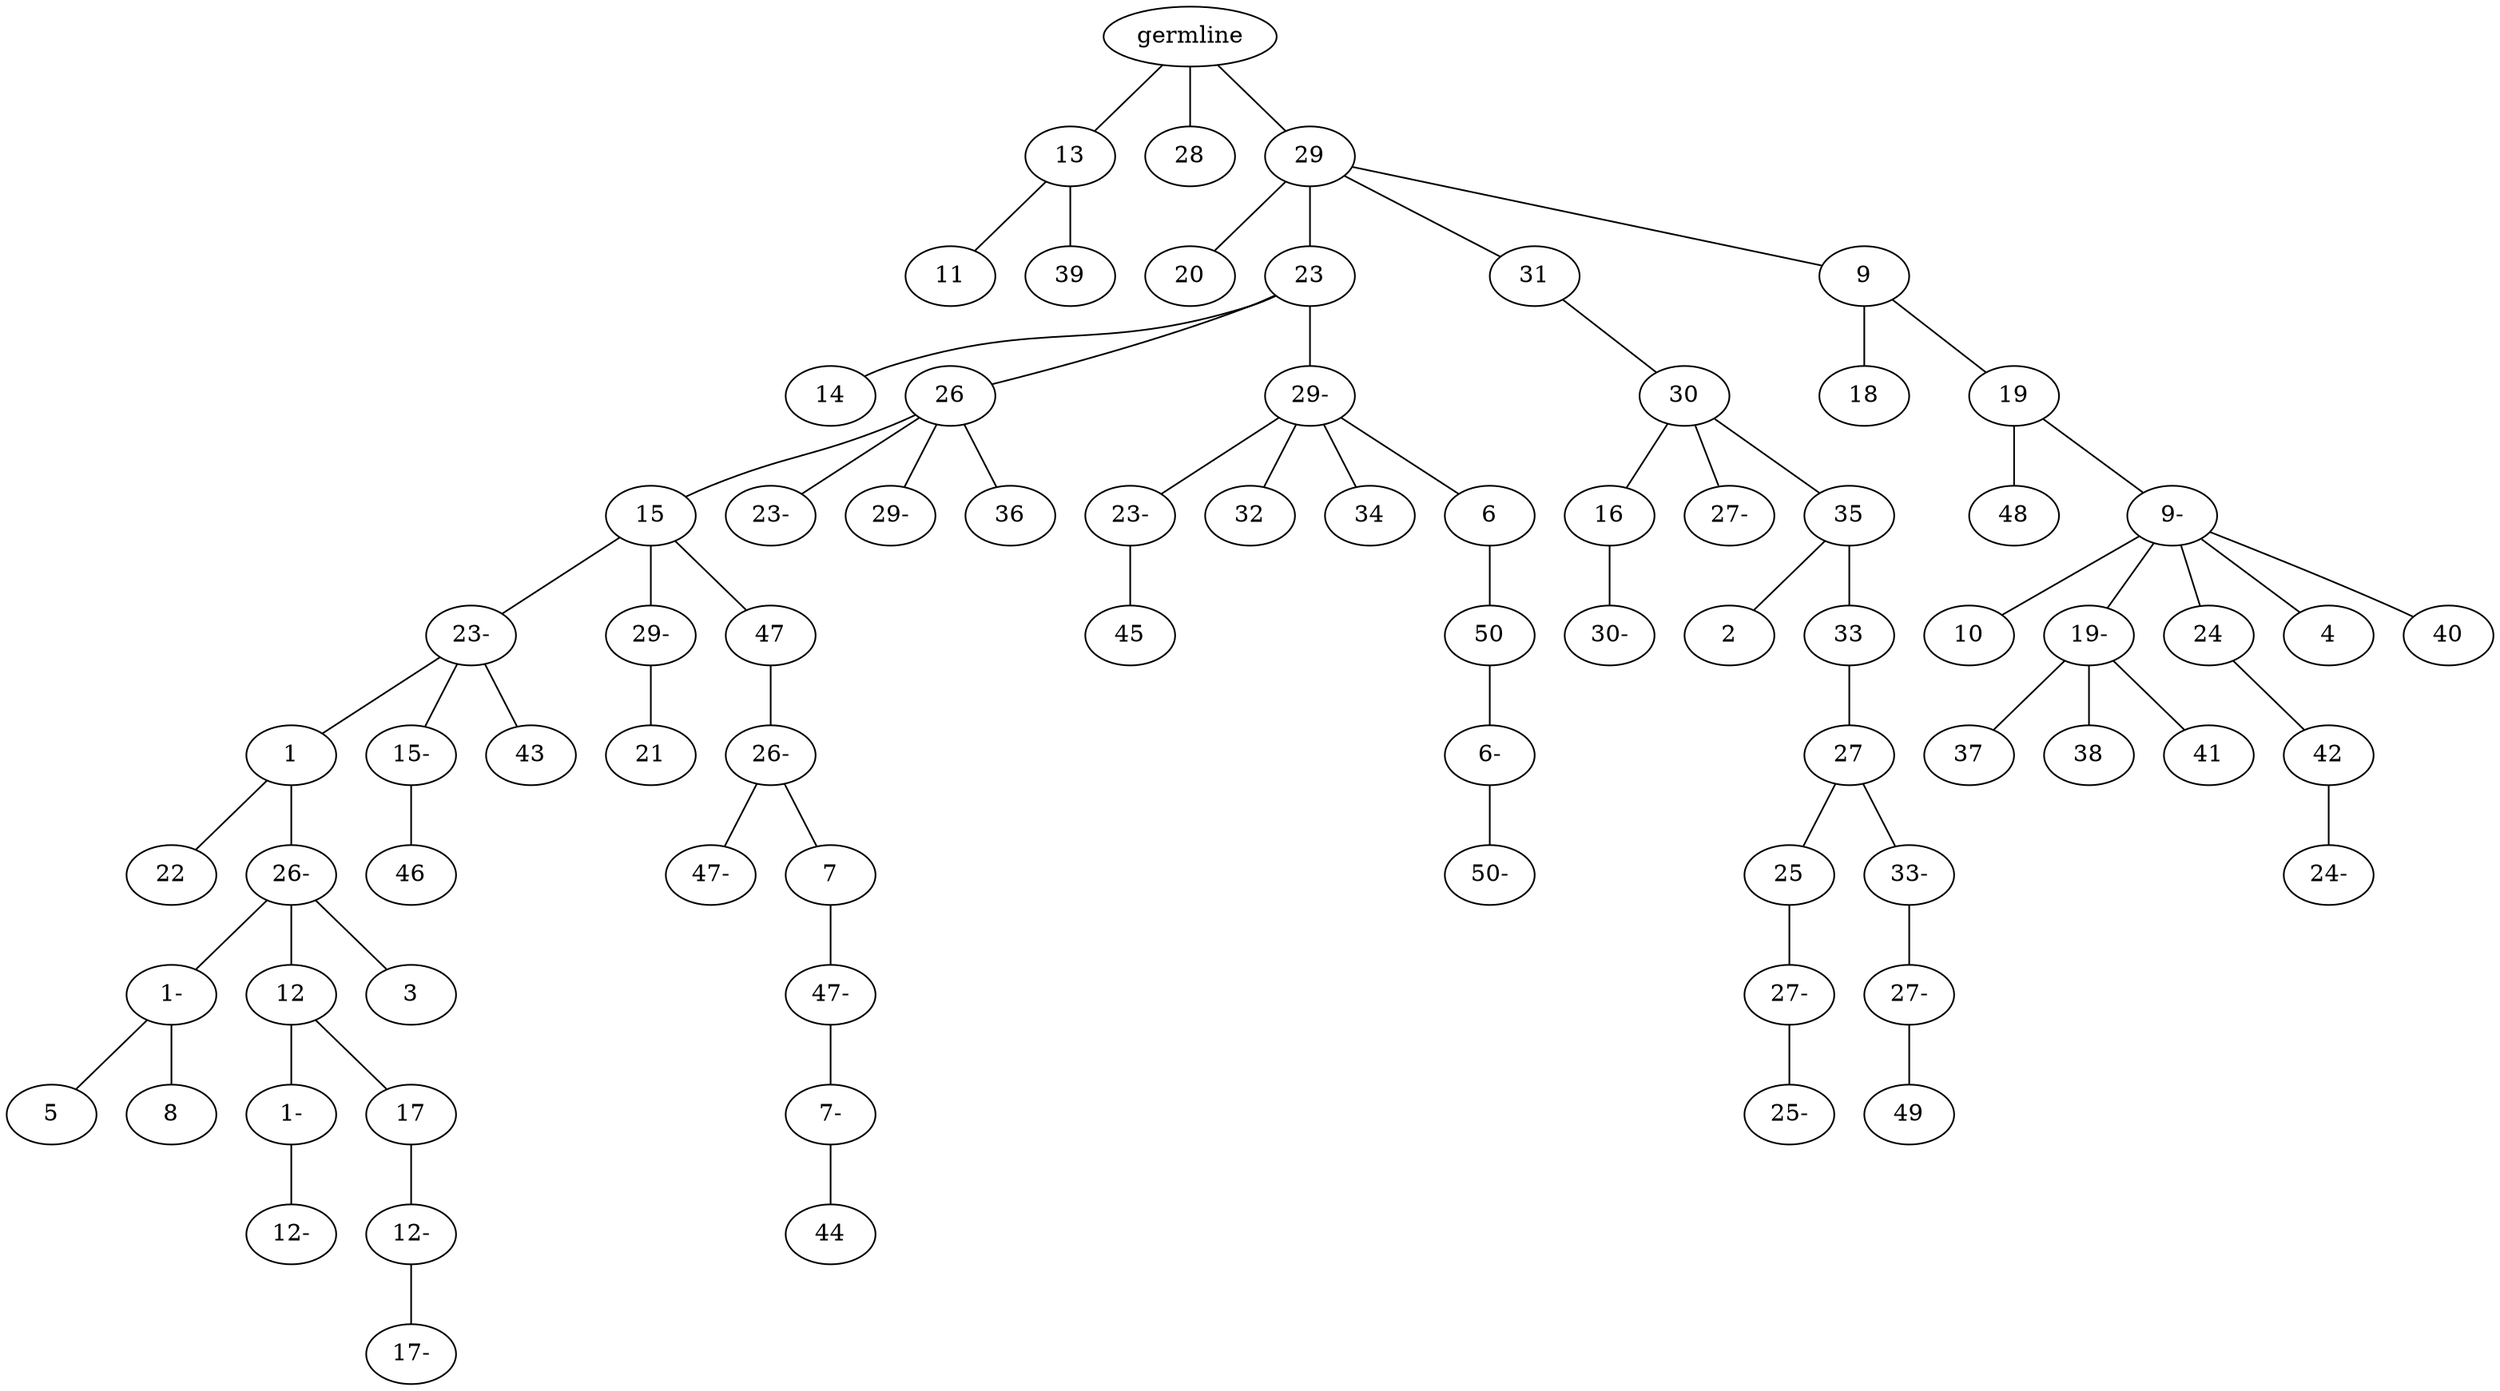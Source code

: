 graph tree {
    "140389191798688" [label="germline"];
    "140389199589280" [label="13"];
    "140389199586736" [label="11"];
    "140389188191904" [label="39"];
    "140389199589136" [label="28"];
    "140389191533040" [label="29"];
    "140389191535440" [label="20"];
    "140389191533280" [label="23"];
    "140389191536160" [label="14"];
    "140389191533376" [label="26"];
    "140389191534144" [label="15"];
    "140389191533808" [label="23-"];
    "140389191535776" [label="1"];
    "140389191536016" [label="22"];
    "140389191532800" [label="26-"];
    "140389191534432" [label="1-"];
    "140389191534192" [label="5"];
    "140389191536304" [label="8"];
    "140389191535392" [label="12"];
    "140389191534912" [label="1-"];
    "140389202985840" [label="12-"];
    "140389191533520" [label="17"];
    "140389202985648" [label="12-"];
    "140389202985408" [label="17-"];
    "140389191535152" [label="3"];
    "140389191534576" [label="15-"];
    "140389202987520" [label="46"];
    "140389191533760" [label="43"];
    "140389191535104" [label="29-"];
    "140389202986464" [label="21"];
    "140389202987424" [label="47"];
    "140389202987280" [label="26-"];
    "140389202986656" [label="47-"];
    "140389202988192" [label="7"];
    "140389202988240" [label="47-"];
    "140389202989008" [label="7-"];
    "140389202988672" [label="44"];
    "140389191535632" [label="23-"];
    "140389202988576" [label="29-"];
    "140389202985984" [label="36"];
    "140389191532944" [label="29-"];
    "140389202987952" [label="23-"];
    "140389202987568" [label="45"];
    "140389202985888" [label="32"];
    "140389202988096" [label="34"];
    "140389202988528" [label="6"];
    "140389202986704" [label="50"];
    "140389202987088" [label="6-"];
    "140389190110704" [label="50-"];
    "140389191533472" [label="31"];
    "140389202091504" [label="30"];
    "140389191449712" [label="16"];
    "140389191448320" [label="30-"];
    "140389192703472" [label="27-"];
    "140389191447792" [label="35"];
    "140389191447120" [label="2"];
    "140389191449952" [label="33"];
    "140389199586928" [label="27"];
    "140389199588560" [label="25"];
    "140389199587360" [label="27-"];
    "140389199588176" [label="25-"];
    "140389199586832" [label="33-"];
    "140389199587024" [label="27-"];
    "140389199587696" [label="49"];
    "140389191534000" [label="9"];
    "140389190107248" [label="18"];
    "140389190108016" [label="19"];
    "140389190108256" [label="48"];
    "140389190107536" [label="9-"];
    "140389190107488" [label="10"];
    "140389190109984" [label="19-"];
    "140389190107728" [label="37"];
    "140389195883232" [label="38"];
    "140389195884576" [label="41"];
    "140389190108112" [label="24"];
    "140389195882752" [label="42"];
    "140389195882560" [label="24-"];
    "140389195885872" [label="4"];
    "140389195885200" [label="40"];
    "140389191798688" -- "140389199589280";
    "140389191798688" -- "140389199589136";
    "140389191798688" -- "140389191533040";
    "140389199589280" -- "140389199586736";
    "140389199589280" -- "140389188191904";
    "140389191533040" -- "140389191535440";
    "140389191533040" -- "140389191533280";
    "140389191533040" -- "140389191533472";
    "140389191533040" -- "140389191534000";
    "140389191533280" -- "140389191536160";
    "140389191533280" -- "140389191533376";
    "140389191533280" -- "140389191532944";
    "140389191533376" -- "140389191534144";
    "140389191533376" -- "140389191535632";
    "140389191533376" -- "140389202988576";
    "140389191533376" -- "140389202985984";
    "140389191534144" -- "140389191533808";
    "140389191534144" -- "140389191535104";
    "140389191534144" -- "140389202987424";
    "140389191533808" -- "140389191535776";
    "140389191533808" -- "140389191534576";
    "140389191533808" -- "140389191533760";
    "140389191535776" -- "140389191536016";
    "140389191535776" -- "140389191532800";
    "140389191532800" -- "140389191534432";
    "140389191532800" -- "140389191535392";
    "140389191532800" -- "140389191535152";
    "140389191534432" -- "140389191534192";
    "140389191534432" -- "140389191536304";
    "140389191535392" -- "140389191534912";
    "140389191535392" -- "140389191533520";
    "140389191534912" -- "140389202985840";
    "140389191533520" -- "140389202985648";
    "140389202985648" -- "140389202985408";
    "140389191534576" -- "140389202987520";
    "140389191535104" -- "140389202986464";
    "140389202987424" -- "140389202987280";
    "140389202987280" -- "140389202986656";
    "140389202987280" -- "140389202988192";
    "140389202988192" -- "140389202988240";
    "140389202988240" -- "140389202989008";
    "140389202989008" -- "140389202988672";
    "140389191532944" -- "140389202987952";
    "140389191532944" -- "140389202985888";
    "140389191532944" -- "140389202988096";
    "140389191532944" -- "140389202988528";
    "140389202987952" -- "140389202987568";
    "140389202988528" -- "140389202986704";
    "140389202986704" -- "140389202987088";
    "140389202987088" -- "140389190110704";
    "140389191533472" -- "140389202091504";
    "140389202091504" -- "140389191449712";
    "140389202091504" -- "140389192703472";
    "140389202091504" -- "140389191447792";
    "140389191449712" -- "140389191448320";
    "140389191447792" -- "140389191447120";
    "140389191447792" -- "140389191449952";
    "140389191449952" -- "140389199586928";
    "140389199586928" -- "140389199588560";
    "140389199586928" -- "140389199586832";
    "140389199588560" -- "140389199587360";
    "140389199587360" -- "140389199588176";
    "140389199586832" -- "140389199587024";
    "140389199587024" -- "140389199587696";
    "140389191534000" -- "140389190107248";
    "140389191534000" -- "140389190108016";
    "140389190108016" -- "140389190108256";
    "140389190108016" -- "140389190107536";
    "140389190107536" -- "140389190107488";
    "140389190107536" -- "140389190109984";
    "140389190107536" -- "140389190108112";
    "140389190107536" -- "140389195885872";
    "140389190107536" -- "140389195885200";
    "140389190109984" -- "140389190107728";
    "140389190109984" -- "140389195883232";
    "140389190109984" -- "140389195884576";
    "140389190108112" -- "140389195882752";
    "140389195882752" -- "140389195882560";
}
